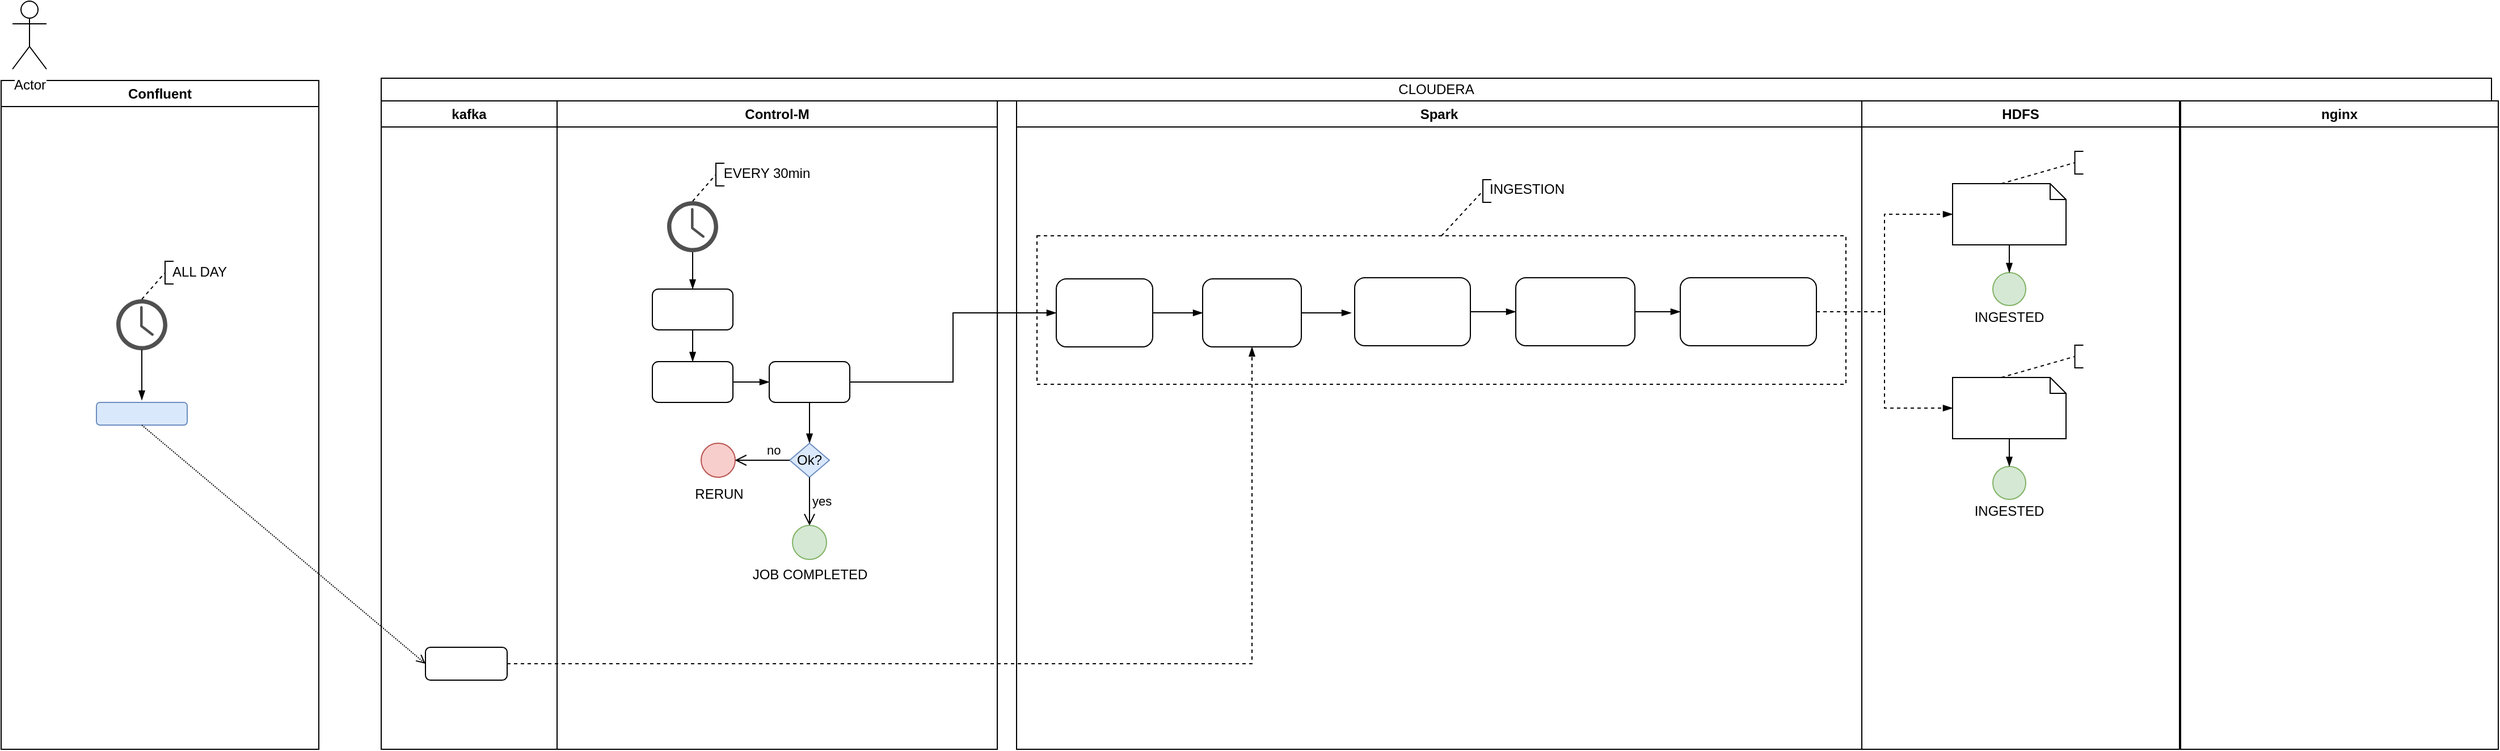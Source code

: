 <mxfile version="12.0.2" type="github" pages="1"><diagram name="Page-1" id="e7e014a7-5840-1c2e-5031-d8a46d1fe8dd"><mxGraphModel dx="768" dy="374" grid="1" gridSize="10" guides="1" tooltips="1" connect="1" arrows="1" fold="1" page="1" pageScale="1" pageWidth="1169" pageHeight="826" background="#ffffff" math="0" shadow="0"><root><mxCell id="0"/><mxCell id="1" parent="0"/><mxCell id="2" value="Confluent" style="swimlane;whiteSpace=wrap" parent="1" vertex="1"><mxGeometry x="110" y="110" width="280" height="590" as="geometry"/></mxCell><mxCell id="-tJp1rb8S91as2KeqpWI-114" value="" style="pointerEvents=1;shadow=0;dashed=0;html=1;strokeColor=none;fillColor=#505050;labelPosition=center;verticalLabelPosition=bottom;verticalAlign=top;outlineConnect=0;align=center;shape=mxgraph.office.concepts.clock;" parent="2" vertex="1"><mxGeometry x="101.5" y="193" width="45" height="45" as="geometry"/></mxCell><mxCell id="-tJp1rb8S91as2KeqpWI-116" value="" style="endArrow=none;dashed=1;html=1;" parent="2" edge="1"><mxGeometry width="50" height="50" relative="1" as="geometry"><mxPoint x="124" y="193" as="sourcePoint"/><mxPoint x="144" y="170" as="targetPoint"/></mxGeometry></mxCell><mxCell id="-tJp1rb8S91as2KeqpWI-117" value="" style="shape=partialRectangle;whiteSpace=wrap;html=1;bottom=1;right=1;left=1;top=0;fillColor=none;routingCenterX=-0.5;rotation=90;" parent="2" vertex="1"><mxGeometry x="138" y="166" width="20" height="7" as="geometry"/></mxCell><mxCell id="-tJp1rb8S91as2KeqpWI-120" value="" style="rounded=1;whiteSpace=wrap;html=1;fillColor=#dae8fc;strokeColor=#6c8ebf;" parent="2" vertex="1"><mxGeometry x="84" y="284" width="80" height="20" as="geometry"/></mxCell><mxCell id="-tJp1rb8S91as2KeqpWI-121" value="" style="endArrow=blockThin;html=1;endFill=1;" parent="2" edge="1"><mxGeometry width="50" height="50" relative="1" as="geometry"><mxPoint x="124" y="237.5" as="sourcePoint"/><mxPoint x="124" y="282" as="targetPoint"/></mxGeometry></mxCell><mxCell id="-tJp1rb8S91as2KeqpWI-133" value="ALL DAY" style="text;html=1;strokeColor=none;fillColor=none;align=center;verticalAlign=middle;whiteSpace=wrap;rounded=0;" parent="2" vertex="1"><mxGeometry x="144.5" y="158.5" width="60" height="20" as="geometry"/></mxCell><mxCell id="3" value="kafka" style="swimlane;whiteSpace=wrap" parent="1" vertex="1"><mxGeometry x="445" y="128" width="155" height="572" as="geometry"/></mxCell><mxCell id="-tJp1rb8S91as2KeqpWI-135" value="" style="rounded=1;whiteSpace=wrap;html=1;" parent="3" vertex="1"><mxGeometry x="39" y="482" width="72" height="29" as="geometry"/></mxCell><mxCell id="4" value="Control-M" style="swimlane;whiteSpace=wrap;startSize=23;" parent="1" vertex="1"><mxGeometry x="600" y="128" width="388" height="572" as="geometry"/></mxCell><mxCell id="-tJp1rb8S91as2KeqpWI-182" value="" style="edgeStyle=orthogonalEdgeStyle;rounded=0;orthogonalLoop=1;jettySize=auto;html=1;endArrow=blockThin;endFill=1;" parent="4" source="-tJp1rb8S91as2KeqpWI-138" target="-tJp1rb8S91as2KeqpWI-144" edge="1"><mxGeometry relative="1" as="geometry"/></mxCell><mxCell id="-tJp1rb8S91as2KeqpWI-138" value="" style="pointerEvents=1;shadow=0;dashed=0;html=1;strokeColor=none;fillColor=#505050;labelPosition=center;verticalLabelPosition=bottom;verticalAlign=top;outlineConnect=0;align=center;shape=mxgraph.office.concepts.clock;" parent="4" vertex="1"><mxGeometry x="97" y="88.5" width="45" height="45" as="geometry"/></mxCell><mxCell id="-tJp1rb8S91as2KeqpWI-139" value="" style="endArrow=none;dashed=1;html=1;" parent="4" edge="1"><mxGeometry width="50" height="50" relative="1" as="geometry"><mxPoint x="119.5" y="88.5" as="sourcePoint"/><mxPoint x="139.5" y="65.5" as="targetPoint"/></mxGeometry></mxCell><mxCell id="-tJp1rb8S91as2KeqpWI-140" value="" style="shape=partialRectangle;whiteSpace=wrap;html=1;bottom=1;right=1;left=1;top=0;fillColor=none;routingCenterX=-0.5;rotation=90;" parent="4" vertex="1"><mxGeometry x="133.5" y="61.5" width="20" height="7" as="geometry"/></mxCell><mxCell id="-tJp1rb8S91as2KeqpWI-142" value="EVERY 30min" style="text;html=1;strokeColor=none;fillColor=none;align=center;verticalAlign=middle;whiteSpace=wrap;rounded=0;" parent="4" vertex="1"><mxGeometry x="140" y="54" width="90" height="20" as="geometry"/></mxCell><mxCell id="-tJp1rb8S91as2KeqpWI-189" value="" style="edgeStyle=orthogonalEdgeStyle;rounded=0;orthogonalLoop=1;jettySize=auto;html=1;endArrow=blockThin;endFill=1;" parent="4" source="-tJp1rb8S91as2KeqpWI-144" target="-tJp1rb8S91as2KeqpWI-188" edge="1"><mxGeometry relative="1" as="geometry"/></mxCell><mxCell id="-tJp1rb8S91as2KeqpWI-144" value="" style="rounded=1;whiteSpace=wrap;html=1;" parent="4" vertex="1"><mxGeometry x="84" y="166" width="71" height="36" as="geometry"/></mxCell><mxCell id="-tJp1rb8S91as2KeqpWI-191" value="" style="edgeStyle=orthogonalEdgeStyle;rounded=0;orthogonalLoop=1;jettySize=auto;html=1;endArrow=blockThin;endFill=1;" parent="4" source="-tJp1rb8S91as2KeqpWI-188" target="-tJp1rb8S91as2KeqpWI-190" edge="1"><mxGeometry relative="1" as="geometry"/></mxCell><mxCell id="-tJp1rb8S91as2KeqpWI-188" value="" style="rounded=1;whiteSpace=wrap;html=1;" parent="4" vertex="1"><mxGeometry x="84" y="230" width="71" height="36" as="geometry"/></mxCell><mxCell id="-tJp1rb8S91as2KeqpWI-194" style="edgeStyle=orthogonalEdgeStyle;rounded=0;orthogonalLoop=1;jettySize=auto;html=1;exitX=0.5;exitY=1;exitDx=0;exitDy=0;entryX=0.5;entryY=0;entryDx=0;entryDy=0;endArrow=blockThin;endFill=1;" parent="4" source="-tJp1rb8S91as2KeqpWI-190" target="-tJp1rb8S91as2KeqpWI-165" edge="1"><mxGeometry relative="1" as="geometry"/></mxCell><mxCell id="-tJp1rb8S91as2KeqpWI-190" value="" style="rounded=1;whiteSpace=wrap;html=1;" parent="4" vertex="1"><mxGeometry x="187" y="230" width="71" height="36" as="geometry"/></mxCell><mxCell id="-tJp1rb8S91as2KeqpWI-151" value="" style="ellipse;whiteSpace=wrap;html=1;aspect=fixed;fillColor=#f8cecc;strokeColor=#b85450;" parent="4" vertex="1"><mxGeometry x="127" y="302" width="30" height="30" as="geometry"/></mxCell><mxCell id="-tJp1rb8S91as2KeqpWI-152" value="RERUN" style="text;html=1;strokeColor=none;fillColor=none;align=center;verticalAlign=middle;whiteSpace=wrap;rounded=0;" parent="4" vertex="1"><mxGeometry x="123" y="337" width="40" height="20" as="geometry"/></mxCell><mxCell id="-tJp1rb8S91as2KeqpWI-153" value="" style="ellipse;whiteSpace=wrap;html=1;aspect=fixed;fillColor=#d5e8d4;strokeColor=#82b366;" parent="4" vertex="1"><mxGeometry x="207.5" y="374.5" width="30" height="30" as="geometry"/></mxCell><mxCell id="-tJp1rb8S91as2KeqpWI-154" value="JOB COMPLETED" style="text;html=1;strokeColor=none;fillColor=none;align=center;verticalAlign=middle;whiteSpace=wrap;rounded=0;" parent="4" vertex="1"><mxGeometry x="167.5" y="408" width="110" height="20" as="geometry"/></mxCell><mxCell id="-tJp1rb8S91as2KeqpWI-165" value="Ok?" style="rhombus;whiteSpace=wrap;html=1;fillColor=#dae8fc;strokeColor=#6c8ebf;" parent="4" vertex="1"><mxGeometry x="205" y="302" width="35" height="30" as="geometry"/></mxCell><mxCell id="-tJp1rb8S91as2KeqpWI-166" value="no" style="edgeStyle=orthogonalEdgeStyle;html=1;align=left;verticalAlign=bottom;endArrow=open;endSize=8;entryX=1;entryY=0.5;entryDx=0;entryDy=0;" parent="4" edge="1"><mxGeometry x="-0.087" relative="1" as="geometry"><mxPoint x="156.793" y="317" as="targetPoint"/><mxPoint x="205" y="317" as="sourcePoint"/><mxPoint as="offset"/></mxGeometry></mxCell><mxCell id="-tJp1rb8S91as2KeqpWI-167" value="yes" style="edgeStyle=orthogonalEdgeStyle;html=1;align=left;verticalAlign=top;endArrow=open;endSize=8;entryX=0.5;entryY=0;entryDx=0;entryDy=0;" parent="4" source="-tJp1rb8S91as2KeqpWI-165" target="-tJp1rb8S91as2KeqpWI-153" edge="1"><mxGeometry x="0.003" y="-14" relative="1" as="geometry"><mxPoint x="227.5" y="407" as="targetPoint"/><mxPoint x="14" y="-14" as="offset"/></mxGeometry></mxCell><mxCell id="-tJp1rb8S91as2KeqpWI-44" value="CLOUDERA" style="rounded=0;whiteSpace=wrap;html=1;" parent="1" vertex="1"><mxGeometry x="445" y="108" width="1860" height="20" as="geometry"/></mxCell><mxCell id="-tJp1rb8S91as2KeqpWI-45" value="Spark" style="swimlane;whiteSpace=wrap;startSize=23;" parent="1" vertex="1"><mxGeometry x="1005" y="128" width="745" height="572" as="geometry"/></mxCell><mxCell id="-tJp1rb8S91as2KeqpWI-180" value="" style="rounded=0;whiteSpace=wrap;html=1;dashed=1;" parent="-tJp1rb8S91as2KeqpWI-45" vertex="1"><mxGeometry x="18" y="119" width="713" height="131" as="geometry"/></mxCell><mxCell id="-tJp1rb8S91as2KeqpWI-176" style="edgeStyle=orthogonalEdgeStyle;rounded=0;orthogonalLoop=1;jettySize=auto;html=1;exitX=1;exitY=0.5;exitDx=0;exitDy=0;entryX=0;entryY=0.5;entryDx=0;entryDy=0;endArrow=blockThin;endFill=1;" parent="-tJp1rb8S91as2KeqpWI-45" source="-tJp1rb8S91as2KeqpWI-168" target="-tJp1rb8S91as2KeqpWI-169" edge="1"><mxGeometry relative="1" as="geometry"/></mxCell><mxCell id="-tJp1rb8S91as2KeqpWI-168" value="" style="rounded=1;whiteSpace=wrap;html=1;" parent="-tJp1rb8S91as2KeqpWI-45" vertex="1"><mxGeometry x="35" y="157" width="85" height="60" as="geometry"/></mxCell><mxCell id="-tJp1rb8S91as2KeqpWI-169" value="" style="rounded=1;whiteSpace=wrap;html=1;" parent="-tJp1rb8S91as2KeqpWI-45" vertex="1"><mxGeometry x="164" y="157" width="87" height="60" as="geometry"/></mxCell><mxCell id="-tJp1rb8S91as2KeqpWI-178" value="" style="edgeStyle=orthogonalEdgeStyle;rounded=0;orthogonalLoop=1;jettySize=auto;html=1;endArrow=blockThin;endFill=1;" parent="-tJp1rb8S91as2KeqpWI-45" source="-tJp1rb8S91as2KeqpWI-170" target="-tJp1rb8S91as2KeqpWI-171" edge="1"><mxGeometry relative="1" as="geometry"/></mxCell><mxCell id="-tJp1rb8S91as2KeqpWI-170" value="" style="rounded=1;whiteSpace=wrap;html=1;" parent="-tJp1rb8S91as2KeqpWI-45" vertex="1"><mxGeometry x="298" y="156" width="102" height="60" as="geometry"/></mxCell><mxCell id="-tJp1rb8S91as2KeqpWI-179" value="" style="edgeStyle=orthogonalEdgeStyle;rounded=0;orthogonalLoop=1;jettySize=auto;html=1;endArrow=blockThin;endFill=1;" parent="-tJp1rb8S91as2KeqpWI-45" source="-tJp1rb8S91as2KeqpWI-171" target="-tJp1rb8S91as2KeqpWI-172" edge="1"><mxGeometry relative="1" as="geometry"/></mxCell><mxCell id="-tJp1rb8S91as2KeqpWI-171" value="" style="rounded=1;whiteSpace=wrap;html=1;" parent="-tJp1rb8S91as2KeqpWI-45" vertex="1"><mxGeometry x="440" y="156" width="105" height="60" as="geometry"/></mxCell><mxCell id="-tJp1rb8S91as2KeqpWI-172" value="" style="rounded=1;whiteSpace=wrap;html=1;" parent="-tJp1rb8S91as2KeqpWI-45" vertex="1"><mxGeometry x="585" y="156" width="120" height="60" as="geometry"/></mxCell><mxCell id="-tJp1rb8S91as2KeqpWI-198" value="" style="endArrow=none;html=1;dashed=1;exitX=0.5;exitY=0;exitDx=0;exitDy=0;entryX=0.5;entryY=1;entryDx=0;entryDy=0;" parent="-tJp1rb8S91as2KeqpWI-45" source="-tJp1rb8S91as2KeqpWI-180" target="-tJp1rb8S91as2KeqpWI-200" edge="1"><mxGeometry width="50" height="50" relative="1" as="geometry"><mxPoint x="355" y="105" as="sourcePoint"/><mxPoint x="405" y="55" as="targetPoint"/></mxGeometry></mxCell><mxCell id="-tJp1rb8S91as2KeqpWI-200" value="" style="shape=partialRectangle;whiteSpace=wrap;html=1;bottom=1;right=1;left=1;top=0;fillColor=none;routingCenterX=-0.5;rotation=90;" parent="-tJp1rb8S91as2KeqpWI-45" vertex="1"><mxGeometry x="404.5" y="76" width="20" height="7" as="geometry"/></mxCell><mxCell id="-tJp1rb8S91as2KeqpWI-201" value="INGESTION" style="text;html=1;strokeColor=none;fillColor=none;align=center;verticalAlign=middle;whiteSpace=wrap;rounded=0;" parent="-tJp1rb8S91as2KeqpWI-45" vertex="1"><mxGeometry x="404.5" y="66.5" width="90" height="22" as="geometry"/></mxCell><mxCell id="-tJp1rb8S91as2KeqpWI-64" value="HDFS" style="swimlane;whiteSpace=wrap" parent="1" vertex="1"><mxGeometry x="1750" y="128" width="280" height="572" as="geometry"/></mxCell><mxCell id="-tJp1rb8S91as2KeqpWI-202" value="" style="shape=note;whiteSpace=wrap;html=1;size=14;verticalAlign=top;align=left;spacingTop=-6;" parent="-tJp1rb8S91as2KeqpWI-64" vertex="1"><mxGeometry x="80" y="73" width="100" height="54" as="geometry"/></mxCell><mxCell id="-tJp1rb8S91as2KeqpWI-204" value="" style="ellipse;whiteSpace=wrap;html=1;aspect=fixed;fillColor=#d5e8d4;strokeColor=#82b366;" parent="-tJp1rb8S91as2KeqpWI-64" vertex="1"><mxGeometry x="115.5" y="151.5" width="29" height="29" as="geometry"/></mxCell><mxCell id="-tJp1rb8S91as2KeqpWI-203" style="edgeStyle=orthogonalEdgeStyle;rounded=0;orthogonalLoop=1;jettySize=auto;html=1;endArrow=blockThin;endFill=1;entryX=0.5;entryY=0;entryDx=0;entryDy=0;" parent="-tJp1rb8S91as2KeqpWI-64" source="-tJp1rb8S91as2KeqpWI-202" target="-tJp1rb8S91as2KeqpWI-204" edge="1"><mxGeometry relative="1" as="geometry"><mxPoint x="130" y="196" as="targetPoint"/></mxGeometry></mxCell><mxCell id="-tJp1rb8S91as2KeqpWI-205" value="INGESTED" style="text;html=1;strokeColor=none;fillColor=none;align=center;verticalAlign=middle;whiteSpace=wrap;rounded=0;" parent="-tJp1rb8S91as2KeqpWI-64" vertex="1"><mxGeometry x="110" y="180.5" width="40" height="20" as="geometry"/></mxCell><mxCell id="-tJp1rb8S91as2KeqpWI-206" value="" style="shape=partialRectangle;whiteSpace=wrap;html=1;bottom=1;right=1;left=1;top=0;fillColor=none;routingCenterX=-0.5;rotation=90;" parent="-tJp1rb8S91as2KeqpWI-64" vertex="1"><mxGeometry x="181.27" y="51" width="20" height="7" as="geometry"/></mxCell><mxCell id="-tJp1rb8S91as2KeqpWI-207" value="" style="endArrow=none;dashed=1;html=1;exitX=0;exitY=0;exitDx=43;exitDy=0;exitPerimeter=0;entryX=0.5;entryY=1;entryDx=0;entryDy=0;" parent="-tJp1rb8S91as2KeqpWI-64" source="-tJp1rb8S91as2KeqpWI-202" target="-tJp1rb8S91as2KeqpWI-206" edge="1"><mxGeometry width="50" height="50" relative="1" as="geometry"><mxPoint x="120" y="86" as="sourcePoint"/><mxPoint x="170" y="36" as="targetPoint"/></mxGeometry></mxCell><mxCell id="-tJp1rb8S91as2KeqpWI-209" value="" style="shape=note;whiteSpace=wrap;html=1;size=14;verticalAlign=top;align=left;spacingTop=-6;" parent="-tJp1rb8S91as2KeqpWI-64" vertex="1"><mxGeometry x="80" y="244" width="100" height="54" as="geometry"/></mxCell><mxCell id="-tJp1rb8S91as2KeqpWI-210" value="" style="ellipse;whiteSpace=wrap;html=1;aspect=fixed;fillColor=#d5e8d4;strokeColor=#82b366;" parent="-tJp1rb8S91as2KeqpWI-64" vertex="1"><mxGeometry x="115.5" y="322.5" width="29" height="29" as="geometry"/></mxCell><mxCell id="-tJp1rb8S91as2KeqpWI-211" style="edgeStyle=orthogonalEdgeStyle;rounded=0;orthogonalLoop=1;jettySize=auto;html=1;endArrow=blockThin;endFill=1;entryX=0.5;entryY=0;entryDx=0;entryDy=0;" parent="-tJp1rb8S91as2KeqpWI-64" source="-tJp1rb8S91as2KeqpWI-209" target="-tJp1rb8S91as2KeqpWI-210" edge="1"><mxGeometry relative="1" as="geometry"><mxPoint x="-1981" y="226" as="targetPoint"/></mxGeometry></mxCell><mxCell id="-tJp1rb8S91as2KeqpWI-212" value="INGESTED" style="text;html=1;strokeColor=none;fillColor=none;align=center;verticalAlign=middle;whiteSpace=wrap;rounded=0;" parent="-tJp1rb8S91as2KeqpWI-64" vertex="1"><mxGeometry x="110" y="351.5" width="40" height="20" as="geometry"/></mxCell><mxCell id="-tJp1rb8S91as2KeqpWI-213" value="" style="shape=partialRectangle;whiteSpace=wrap;html=1;bottom=1;right=1;left=1;top=0;fillColor=none;routingCenterX=-0.5;rotation=90;" parent="-tJp1rb8S91as2KeqpWI-64" vertex="1"><mxGeometry x="181.27" y="222" width="20" height="7" as="geometry"/></mxCell><mxCell id="-tJp1rb8S91as2KeqpWI-214" value="" style="endArrow=none;dashed=1;html=1;exitX=0;exitY=0;exitDx=43;exitDy=0;exitPerimeter=0;entryX=0.5;entryY=1;entryDx=0;entryDy=0;" parent="-tJp1rb8S91as2KeqpWI-64" source="-tJp1rb8S91as2KeqpWI-209" target="-tJp1rb8S91as2KeqpWI-213" edge="1"><mxGeometry width="50" height="50" relative="1" as="geometry"><mxPoint x="-1991" y="116" as="sourcePoint"/><mxPoint x="-1941" y="66" as="targetPoint"/></mxGeometry></mxCell><mxCell id="-tJp1rb8S91as2KeqpWI-83" value="nginx" style="swimlane;whiteSpace=wrap" parent="1" vertex="1"><mxGeometry x="2031" y="128" width="280" height="572" as="geometry"/></mxCell><mxCell id="-tJp1rb8S91as2KeqpWI-173" style="edgeStyle=orthogonalEdgeStyle;rounded=0;orthogonalLoop=1;jettySize=auto;html=1;exitX=1;exitY=0.5;exitDx=0;exitDy=0;entryX=0;entryY=0.5;entryDx=0;entryDy=0;endArrow=blockThin;endFill=1;" parent="1" source="-tJp1rb8S91as2KeqpWI-190" target="-tJp1rb8S91as2KeqpWI-168" edge="1"><mxGeometry relative="1" as="geometry"><mxPoint x="950.19" y="432.952" as="sourcePoint"/></mxGeometry></mxCell><mxCell id="-tJp1rb8S91as2KeqpWI-177" style="edgeStyle=orthogonalEdgeStyle;rounded=0;orthogonalLoop=1;jettySize=auto;html=1;exitX=1;exitY=0.5;exitDx=0;exitDy=0;endArrow=blockThin;endFill=1;" parent="1" source="-tJp1rb8S91as2KeqpWI-169" edge="1"><mxGeometry relative="1" as="geometry"><mxPoint x="1300" y="315" as="targetPoint"/></mxGeometry></mxCell><mxCell id="-tJp1rb8S91as2KeqpWI-195" style="edgeStyle=orthogonalEdgeStyle;rounded=0;orthogonalLoop=1;jettySize=auto;html=1;endArrow=blockThin;endFill=1;dashed=1;" parent="1" source="-tJp1rb8S91as2KeqpWI-135" target="-tJp1rb8S91as2KeqpWI-169" edge="1"><mxGeometry relative="1" as="geometry"/></mxCell><mxCell id="-tJp1rb8S91as2KeqpWI-215" style="edgeStyle=orthogonalEdgeStyle;rounded=0;orthogonalLoop=1;jettySize=auto;html=1;exitX=1;exitY=0.5;exitDx=0;exitDy=0;entryX=0;entryY=0.5;entryDx=0;entryDy=0;entryPerimeter=0;endArrow=blockThin;endFill=1;dashed=1;" parent="1" source="-tJp1rb8S91as2KeqpWI-172" target="-tJp1rb8S91as2KeqpWI-202" edge="1"><mxGeometry relative="1" as="geometry"/></mxCell><mxCell id="-tJp1rb8S91as2KeqpWI-216" style="edgeStyle=orthogonalEdgeStyle;rounded=0;orthogonalLoop=1;jettySize=auto;html=1;entryX=0;entryY=0.5;entryDx=0;entryDy=0;entryPerimeter=0;endArrow=blockThin;endFill=1;dashed=1;" parent="1" source="-tJp1rb8S91as2KeqpWI-172" target="-tJp1rb8S91as2KeqpWI-209" edge="1"><mxGeometry relative="1" as="geometry"/></mxCell><mxCell id="-tJp1rb8S91as2KeqpWI-137" value="" style="endArrow=open;html=1;dashed=1;dashPattern=1 1;endFill=0;entryX=0;entryY=0.5;entryDx=0;entryDy=0;exitX=0.5;exitY=1;exitDx=0;exitDy=0;" parent="1" source="-tJp1rb8S91as2KeqpWI-120" target="-tJp1rb8S91as2KeqpWI-135" edge="1"><mxGeometry width="50" height="50" relative="1" as="geometry"><mxPoint x="280" y="606.5" as="sourcePoint"/><mxPoint x="450" y="606.5" as="targetPoint"/></mxGeometry></mxCell><mxCell id="DmN802ACydaNKPvmd2MF-5" value="Actor" style="shape=umlActor;verticalLabelPosition=bottom;labelBackgroundColor=#ffffff;verticalAlign=top;html=1;outlineConnect=0;" vertex="1" parent="1"><mxGeometry x="120" y="40" width="30" height="60" as="geometry"/></mxCell></root></mxGraphModel></diagram></mxfile>
